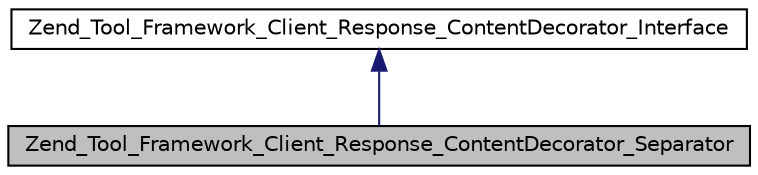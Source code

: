 digraph G
{
  edge [fontname="Helvetica",fontsize="10",labelfontname="Helvetica",labelfontsize="10"];
  node [fontname="Helvetica",fontsize="10",shape=record];
  Node1 [label="Zend_Tool_Framework_Client_Response_ContentDecorator_Separator",height=0.2,width=0.4,color="black", fillcolor="grey75", style="filled" fontcolor="black"];
  Node2 -> Node1 [dir="back",color="midnightblue",fontsize="10",style="solid",fontname="Helvetica"];
  Node2 [label="Zend_Tool_Framework_Client_Response_ContentDecorator_Interface",height=0.2,width=0.4,color="black", fillcolor="white", style="filled",URL="$interface_zend___tool___framework___client___response___content_decorator___interface.html"];
}
